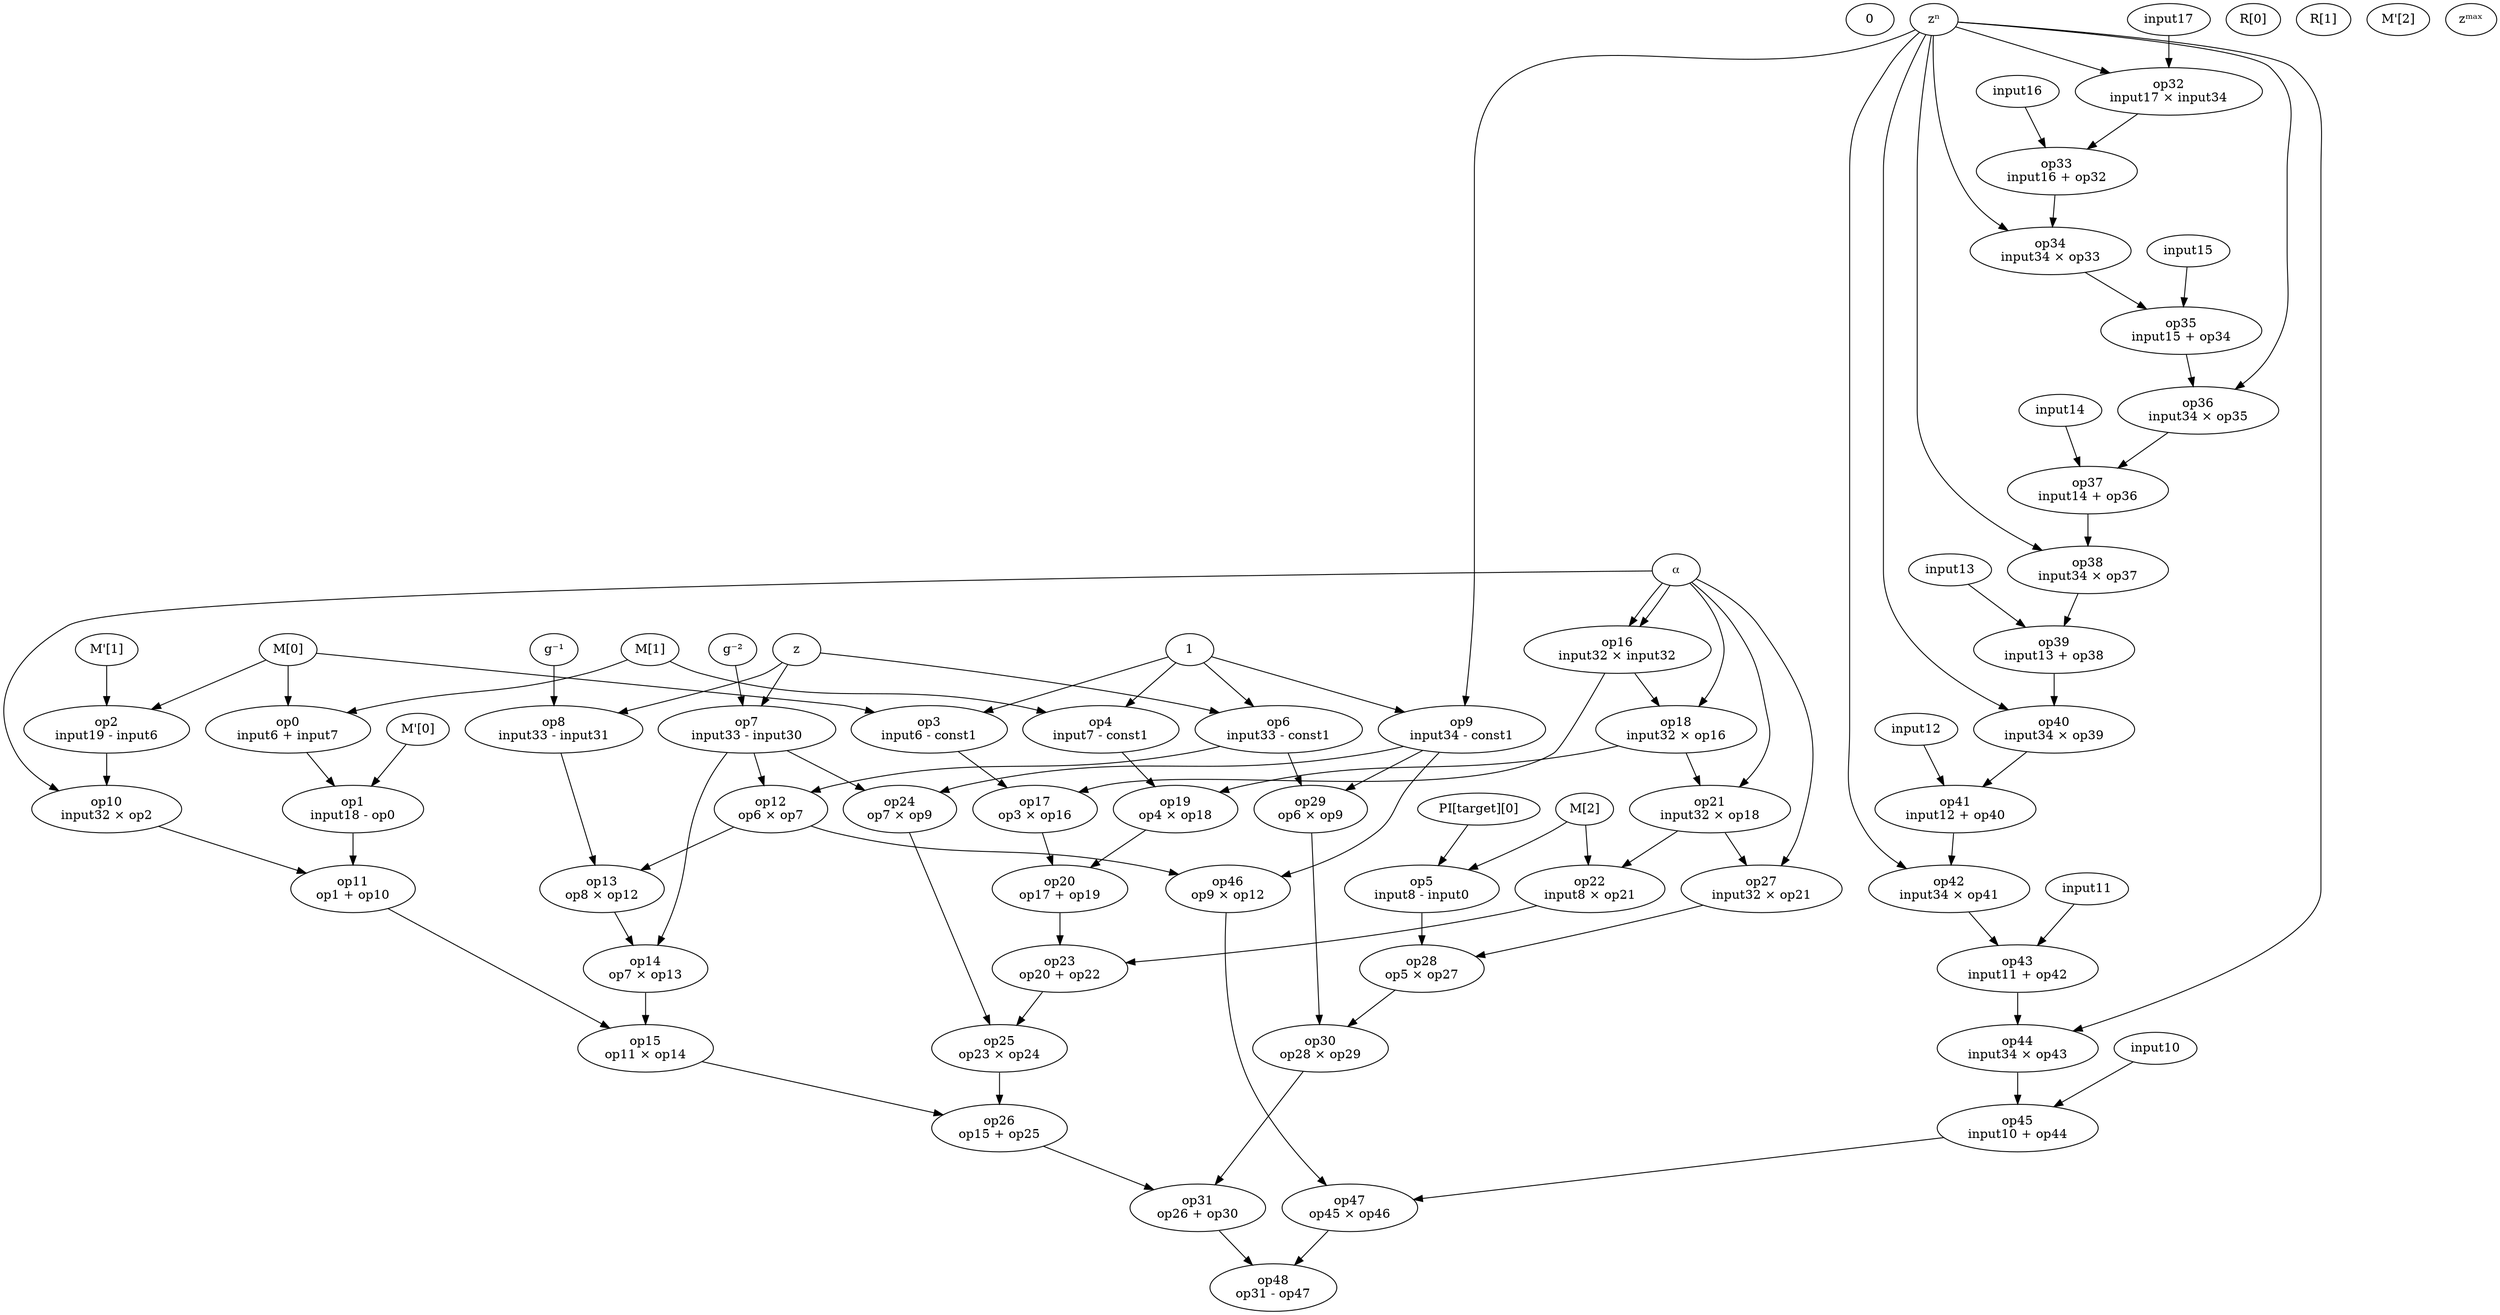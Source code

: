 digraph G {
const0 [label="0"]
const1 [label="1"]
input0 [label="PI[target][0]"]
input4 [label="R[0]"]
input5 [label="R[1]"]
input6 [label="M[0]"]
input7 [label="M[1]"]
input8 [label="M[2]"]
input18 [label="M'[0]"]
input19 [label="M'[1]"]
input20 [label="M'[2]"]
input30 [label="g⁻²"]
input31 [label="g⁻¹"]
input32 [label="⍺"]
input33 [label="z"]
input34 [label="zⁿ"]
input35 [label="zᵐᵃˣ"]
op0 [label="op0\ninput6 + input7"]
input6 -> op0
input7 -> op0
op1 [label="op1\ninput18 - op0"]
input18 -> op1
op0 -> op1
op2 [label="op2\ninput19 - input6"]
input19 -> op2
input6 -> op2
op3 [label="op3\ninput6 - const1"]
input6 -> op3
const1 -> op3
op4 [label="op4\ninput7 - const1"]
input7 -> op4
const1 -> op4
op5 [label="op5\ninput8 - input0"]
input8 -> op5
input0 -> op5
op6 [label="op6\ninput33 - const1"]
input33 -> op6
const1 -> op6
op7 [label="op7\ninput33 - input30"]
input33 -> op7
input30 -> op7
op8 [label="op8\ninput33 - input31"]
input33 -> op8
input31 -> op8
op9 [label="op9\ninput34 - const1"]
input34 -> op9
const1 -> op9
op10 [label="op10\ninput32 × op2"]
input32 -> op10
op2 -> op10
op11 [label="op11\nop1 + op10"]
op1 -> op11
op10 -> op11
op12 [label="op12\nop6 × op7"]
op6 -> op12
op7 -> op12
op13 [label="op13\nop8 × op12"]
op8 -> op13
op12 -> op13
op14 [label="op14\nop7 × op13"]
op7 -> op14
op13 -> op14
op15 [label="op15\nop11 × op14"]
op11 -> op15
op14 -> op15
op16 [label="op16\ninput32 × input32"]
input32 -> op16
input32 -> op16
op17 [label="op17\nop3 × op16"]
op3 -> op17
op16 -> op17
op18 [label="op18\ninput32 × op16"]
input32 -> op18
op16 -> op18
op19 [label="op19\nop4 × op18"]
op4 -> op19
op18 -> op19
op20 [label="op20\nop17 + op19"]
op17 -> op20
op19 -> op20
op21 [label="op21\ninput32 × op18"]
input32 -> op21
op18 -> op21
op22 [label="op22\ninput8 × op21"]
input8 -> op22
op21 -> op22
op23 [label="op23\nop20 + op22"]
op20 -> op23
op22 -> op23
op24 [label="op24\nop7 × op9"]
op7 -> op24
op9 -> op24
op25 [label="op25\nop23 × op24"]
op23 -> op25
op24 -> op25
op26 [label="op26\nop15 + op25"]
op15 -> op26
op25 -> op26
op27 [label="op27\ninput32 × op21"]
input32 -> op27
op21 -> op27
op28 [label="op28\nop5 × op27"]
op5 -> op28
op27 -> op28
op29 [label="op29\nop6 × op9"]
op6 -> op29
op9 -> op29
op30 [label="op30\nop28 × op29"]
op28 -> op30
op29 -> op30
op31 [label="op31\nop26 + op30"]
op26 -> op31
op30 -> op31
op32 [label="op32\ninput17 × input34"]
input17 -> op32
input34 -> op32
op33 [label="op33\ninput16 + op32"]
input16 -> op33
op32 -> op33
op34 [label="op34\ninput34 × op33"]
input34 -> op34
op33 -> op34
op35 [label="op35\ninput15 + op34"]
input15 -> op35
op34 -> op35
op36 [label="op36\ninput34 × op35"]
input34 -> op36
op35 -> op36
op37 [label="op37\ninput14 + op36"]
input14 -> op37
op36 -> op37
op38 [label="op38\ninput34 × op37"]
input34 -> op38
op37 -> op38
op39 [label="op39\ninput13 + op38"]
input13 -> op39
op38 -> op39
op40 [label="op40\ninput34 × op39"]
input34 -> op40
op39 -> op40
op41 [label="op41\ninput12 + op40"]
input12 -> op41
op40 -> op41
op42 [label="op42\ninput34 × op41"]
input34 -> op42
op41 -> op42
op43 [label="op43\ninput11 + op42"]
input11 -> op43
op42 -> op43
op44 [label="op44\ninput34 × op43"]
input34 -> op44
op43 -> op44
op45 [label="op45\ninput10 + op44"]
input10 -> op45
op44 -> op45
op46 [label="op46\nop9 × op12"]
op9 -> op46
op12 -> op46
op47 [label="op47\nop45 × op46"]
op45 -> op47
op46 -> op47
op48 [label="op48\nop31 - op47"]
op31 -> op48
op47 -> op48
}
